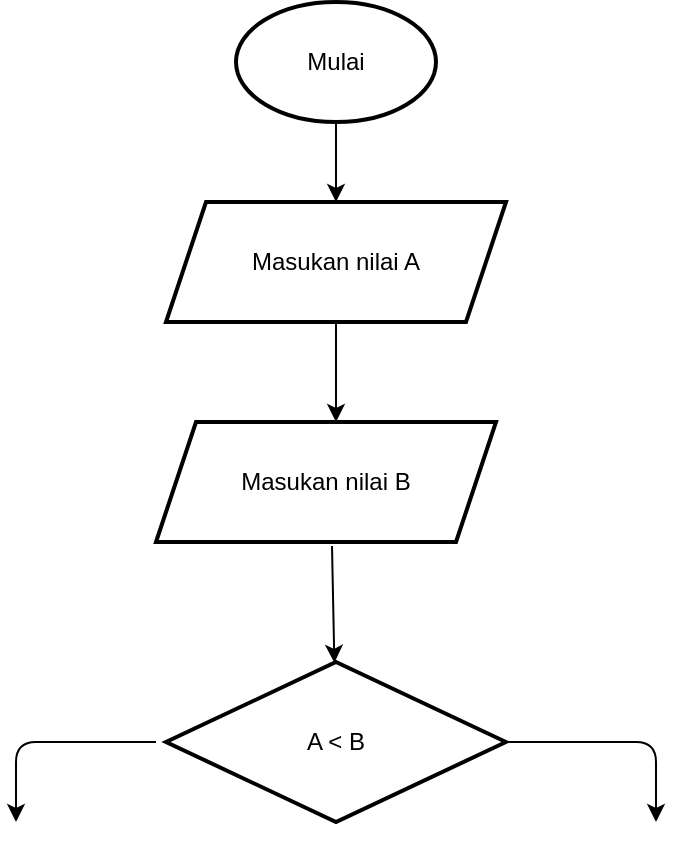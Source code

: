 <mxfile version="14.1.9" type="github">
  <diagram id="NoUx66-SbGA2ksaStOsI" name="Halaman-1">
    <mxGraphModel dx="868" dy="458" grid="1" gridSize="10" guides="1" tooltips="1" connect="1" arrows="1" fold="1" page="1" pageScale="1" pageWidth="827" pageHeight="1169" math="0" shadow="0">
      <root>
        <mxCell id="0" />
        <mxCell id="1" parent="0" />
        <mxCell id="qv8Weyhg2b3P6LnXBMLB-3" value="" style="edgeStyle=none;rounded=1;sketch=0;orthogonalLoop=1;jettySize=auto;html=1;" edge="1" parent="1" source="qv8Weyhg2b3P6LnXBMLB-1" target="qv8Weyhg2b3P6LnXBMLB-2">
          <mxGeometry relative="1" as="geometry" />
        </mxCell>
        <mxCell id="qv8Weyhg2b3P6LnXBMLB-1" value="Mulai" style="strokeWidth=2;html=1;shape=mxgraph.flowchart.start_1;whiteSpace=wrap;rounded=0;sketch=0;" vertex="1" parent="1">
          <mxGeometry x="350" y="110" width="100" height="60" as="geometry" />
        </mxCell>
        <mxCell id="qv8Weyhg2b3P6LnXBMLB-5" value="" style="edgeStyle=none;rounded=1;sketch=0;orthogonalLoop=1;jettySize=auto;html=1;" edge="1" parent="1" source="qv8Weyhg2b3P6LnXBMLB-2">
          <mxGeometry relative="1" as="geometry">
            <mxPoint x="400" y="320" as="targetPoint" />
          </mxGeometry>
        </mxCell>
        <mxCell id="qv8Weyhg2b3P6LnXBMLB-2" value="Masukan nilai A" style="shape=parallelogram;perimeter=parallelogramPerimeter;whiteSpace=wrap;html=1;fixedSize=1;rounded=0;strokeWidth=2;sketch=0;" vertex="1" parent="1">
          <mxGeometry x="315" y="210" width="170" height="60" as="geometry" />
        </mxCell>
        <mxCell id="qv8Weyhg2b3P6LnXBMLB-8" value="" style="edgeStyle=none;rounded=1;sketch=0;orthogonalLoop=1;jettySize=auto;html=1;" edge="1" parent="1" target="qv8Weyhg2b3P6LnXBMLB-7">
          <mxGeometry relative="1" as="geometry">
            <mxPoint x="398" y="382" as="sourcePoint" />
          </mxGeometry>
        </mxCell>
        <mxCell id="qv8Weyhg2b3P6LnXBMLB-6" value="Masukan nilai B" style="shape=parallelogram;perimeter=parallelogramPerimeter;whiteSpace=wrap;html=1;fixedSize=1;rounded=0;strokeWidth=2;sketch=0;" vertex="1" parent="1">
          <mxGeometry x="310" y="320" width="170" height="60" as="geometry" />
        </mxCell>
        <mxCell id="qv8Weyhg2b3P6LnXBMLB-10" value="" style="edgeStyle=none;rounded=1;sketch=0;orthogonalLoop=1;jettySize=auto;html=1;" edge="1" parent="1" source="qv8Weyhg2b3P6LnXBMLB-7">
          <mxGeometry relative="1" as="geometry">
            <mxPoint x="560" y="520" as="targetPoint" />
            <Array as="points">
              <mxPoint x="560" y="480" />
            </Array>
          </mxGeometry>
        </mxCell>
        <mxCell id="qv8Weyhg2b3P6LnXBMLB-7" value="A &amp;lt; B" style="rhombus;whiteSpace=wrap;html=1;rounded=0;strokeWidth=2;sketch=0;" vertex="1" parent="1">
          <mxGeometry x="315" y="440" width="170" height="80" as="geometry" />
        </mxCell>
        <mxCell id="qv8Weyhg2b3P6LnXBMLB-11" value="" style="edgeStyle=none;rounded=1;sketch=0;orthogonalLoop=1;jettySize=auto;html=1;" edge="1" parent="1">
          <mxGeometry relative="1" as="geometry">
            <mxPoint x="310" y="480" as="sourcePoint" />
            <mxPoint x="240" y="520" as="targetPoint" />
            <Array as="points">
              <mxPoint x="240" y="480" />
            </Array>
          </mxGeometry>
        </mxCell>
      </root>
    </mxGraphModel>
  </diagram>
</mxfile>
